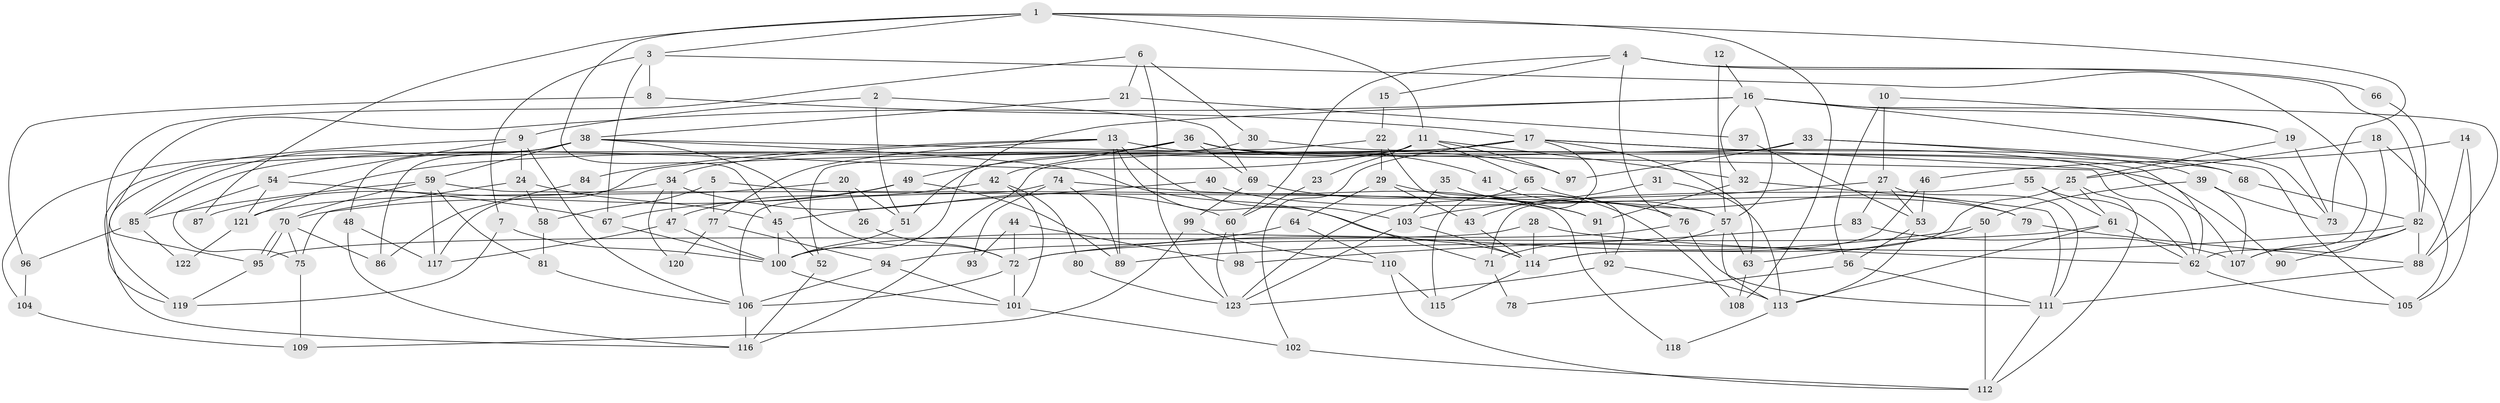 // coarse degree distribution, {4: 0.08333333333333333, 3: 0.16666666666666666, 2: 0.1111111111111111, 6: 0.16666666666666666, 5: 0.16666666666666666, 8: 0.05555555555555555, 12: 0.027777777777777776, 7: 0.1111111111111111, 15: 0.027777777777777776, 11: 0.027777777777777776, 9: 0.05555555555555555}
// Generated by graph-tools (version 1.1) at 2025/52/03/04/25 21:52:41]
// undirected, 123 vertices, 246 edges
graph export_dot {
graph [start="1"]
  node [color=gray90,style=filled];
  1;
  2;
  3;
  4;
  5;
  6;
  7;
  8;
  9;
  10;
  11;
  12;
  13;
  14;
  15;
  16;
  17;
  18;
  19;
  20;
  21;
  22;
  23;
  24;
  25;
  26;
  27;
  28;
  29;
  30;
  31;
  32;
  33;
  34;
  35;
  36;
  37;
  38;
  39;
  40;
  41;
  42;
  43;
  44;
  45;
  46;
  47;
  48;
  49;
  50;
  51;
  52;
  53;
  54;
  55;
  56;
  57;
  58;
  59;
  60;
  61;
  62;
  63;
  64;
  65;
  66;
  67;
  68;
  69;
  70;
  71;
  72;
  73;
  74;
  75;
  76;
  77;
  78;
  79;
  80;
  81;
  82;
  83;
  84;
  85;
  86;
  87;
  88;
  89;
  90;
  91;
  92;
  93;
  94;
  95;
  96;
  97;
  98;
  99;
  100;
  101;
  102;
  103;
  104;
  105;
  106;
  107;
  108;
  109;
  110;
  111;
  112;
  113;
  114;
  115;
  116;
  117;
  118;
  119;
  120;
  121;
  122;
  123;
  1 -- 73;
  1 -- 3;
  1 -- 11;
  1 -- 45;
  1 -- 87;
  1 -- 108;
  2 -- 9;
  2 -- 69;
  2 -- 51;
  3 -- 67;
  3 -- 8;
  3 -- 7;
  3 -- 62;
  4 -- 76;
  4 -- 82;
  4 -- 15;
  4 -- 60;
  4 -- 66;
  5 -- 77;
  5 -- 58;
  5 -- 57;
  6 -- 30;
  6 -- 119;
  6 -- 21;
  6 -- 123;
  7 -- 100;
  7 -- 119;
  8 -- 96;
  8 -- 17;
  9 -- 106;
  9 -- 116;
  9 -- 24;
  9 -- 54;
  10 -- 27;
  10 -- 56;
  10 -- 19;
  11 -- 51;
  11 -- 23;
  11 -- 32;
  11 -- 65;
  11 -- 85;
  11 -- 97;
  12 -- 57;
  12 -- 16;
  13 -- 103;
  13 -- 71;
  13 -- 34;
  13 -- 41;
  13 -- 77;
  13 -- 84;
  13 -- 89;
  14 -- 105;
  14 -- 46;
  14 -- 88;
  15 -- 22;
  16 -- 88;
  16 -- 57;
  16 -- 19;
  16 -- 32;
  16 -- 73;
  16 -- 95;
  16 -- 100;
  17 -- 117;
  17 -- 62;
  17 -- 63;
  17 -- 68;
  17 -- 102;
  17 -- 115;
  17 -- 121;
  18 -- 107;
  18 -- 25;
  18 -- 105;
  19 -- 25;
  19 -- 73;
  20 -- 51;
  20 -- 121;
  20 -- 26;
  21 -- 38;
  21 -- 37;
  22 -- 92;
  22 -- 52;
  22 -- 29;
  23 -- 60;
  24 -- 45;
  24 -- 58;
  24 -- 75;
  25 -- 61;
  25 -- 112;
  25 -- 114;
  26 -- 72;
  27 -- 111;
  27 -- 103;
  27 -- 53;
  27 -- 83;
  28 -- 95;
  28 -- 62;
  28 -- 114;
  29 -- 108;
  29 -- 43;
  29 -- 64;
  30 -- 119;
  30 -- 68;
  31 -- 113;
  31 -- 43;
  32 -- 91;
  32 -- 111;
  33 -- 105;
  33 -- 39;
  33 -- 97;
  33 -- 116;
  34 -- 60;
  34 -- 47;
  34 -- 87;
  34 -- 120;
  35 -- 76;
  35 -- 103;
  36 -- 97;
  36 -- 49;
  36 -- 42;
  36 -- 69;
  36 -- 90;
  36 -- 104;
  36 -- 107;
  37 -- 53;
  38 -- 59;
  38 -- 114;
  38 -- 48;
  38 -- 62;
  38 -- 72;
  38 -- 85;
  38 -- 86;
  39 -- 73;
  39 -- 50;
  39 -- 107;
  40 -- 79;
  40 -- 45;
  41 -- 57;
  42 -- 47;
  42 -- 80;
  42 -- 101;
  43 -- 114;
  44 -- 72;
  44 -- 98;
  44 -- 93;
  45 -- 100;
  45 -- 52;
  46 -- 53;
  46 -- 114;
  47 -- 117;
  47 -- 100;
  48 -- 116;
  48 -- 117;
  49 -- 89;
  49 -- 70;
  49 -- 67;
  50 -- 112;
  50 -- 72;
  50 -- 63;
  51 -- 100;
  52 -- 116;
  53 -- 113;
  53 -- 56;
  54 -- 67;
  54 -- 75;
  54 -- 121;
  55 -- 62;
  55 -- 61;
  55 -- 71;
  56 -- 111;
  56 -- 78;
  57 -- 63;
  57 -- 71;
  57 -- 113;
  58 -- 81;
  59 -- 85;
  59 -- 70;
  59 -- 81;
  59 -- 117;
  59 -- 118;
  60 -- 123;
  60 -- 98;
  61 -- 62;
  61 -- 72;
  61 -- 113;
  62 -- 105;
  63 -- 108;
  64 -- 110;
  64 -- 94;
  65 -- 123;
  65 -- 79;
  66 -- 82;
  67 -- 100;
  68 -- 82;
  69 -- 91;
  69 -- 99;
  70 -- 75;
  70 -- 95;
  70 -- 95;
  70 -- 86;
  71 -- 78;
  72 -- 101;
  72 -- 106;
  74 -- 106;
  74 -- 89;
  74 -- 91;
  74 -- 93;
  75 -- 109;
  76 -- 100;
  76 -- 111;
  77 -- 94;
  77 -- 120;
  79 -- 88;
  80 -- 123;
  81 -- 106;
  82 -- 88;
  82 -- 107;
  82 -- 89;
  82 -- 90;
  83 -- 107;
  83 -- 98;
  84 -- 86;
  85 -- 96;
  85 -- 122;
  88 -- 111;
  91 -- 92;
  92 -- 113;
  92 -- 123;
  94 -- 101;
  94 -- 106;
  95 -- 119;
  96 -- 104;
  99 -- 110;
  99 -- 109;
  100 -- 101;
  101 -- 102;
  102 -- 112;
  103 -- 114;
  103 -- 123;
  104 -- 109;
  106 -- 116;
  110 -- 112;
  110 -- 115;
  111 -- 112;
  113 -- 118;
  114 -- 115;
  121 -- 122;
}
